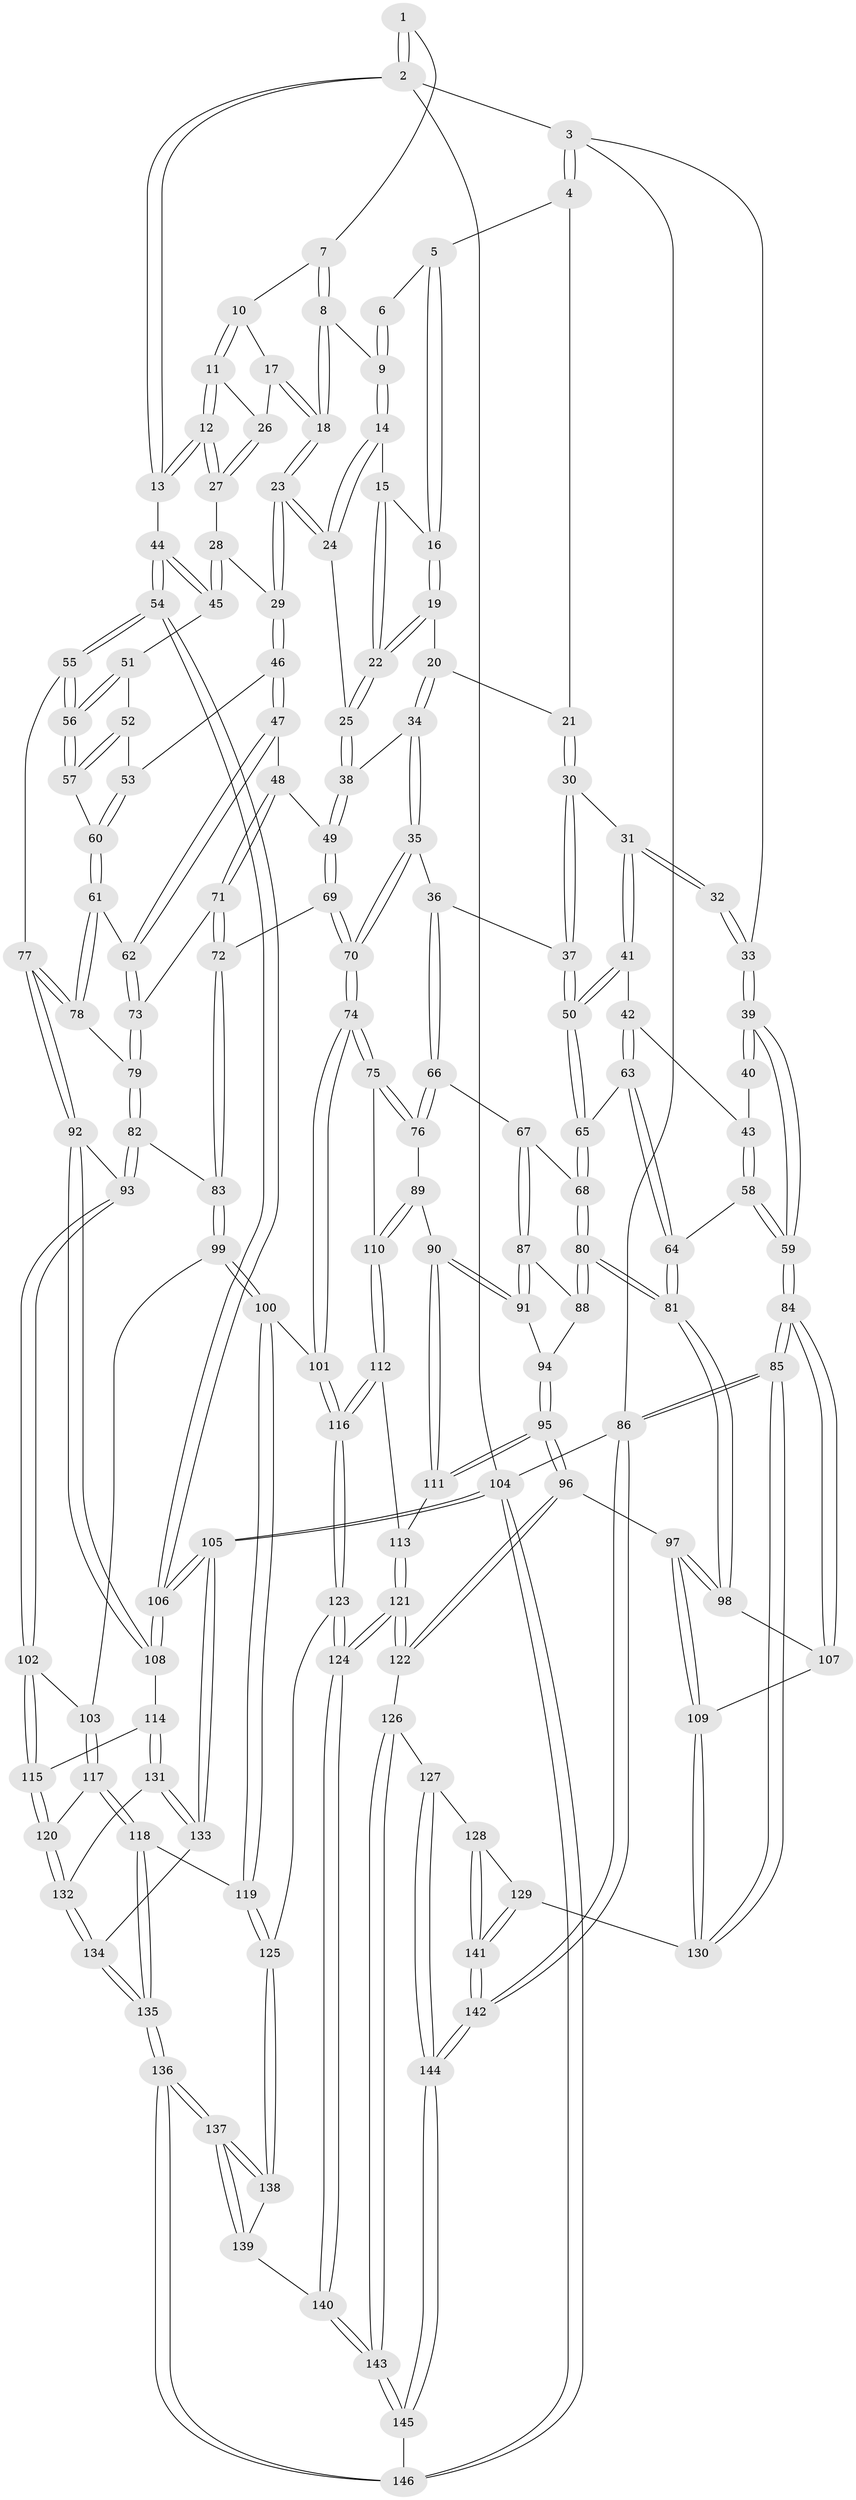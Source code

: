 // Generated by graph-tools (version 1.1) at 2025/27/03/09/25 03:27:16]
// undirected, 146 vertices, 362 edges
graph export_dot {
graph [start="1"]
  node [color=gray90,style=filled];
  1 [pos="+0.8453266527053624+0"];
  2 [pos="+1+0"];
  3 [pos="+0+0"];
  4 [pos="+0.21521043575826465+0"];
  5 [pos="+0.5397288366777355+0"];
  6 [pos="+0.7807619230447017+0"];
  7 [pos="+0.8766353414515784+0"];
  8 [pos="+0.8225630919540864+0.11035683372983099"];
  9 [pos="+0.7481040573640036+0.1065857993989393"];
  10 [pos="+0.9617819277489181+0.07370749368532015"];
  11 [pos="+1+0.1337112721681554"];
  12 [pos="+1+0.1621906914629851"];
  13 [pos="+1+0.160621842010043"];
  14 [pos="+0.7217188700445152+0.11439812478086443"];
  15 [pos="+0.7057799333761607+0.10772055641827345"];
  16 [pos="+0.5756265469273186+0.035576411846201424"];
  17 [pos="+0.8784536136546309+0.15295059179692433"];
  18 [pos="+0.8491830467881505+0.15382970166414117"];
  19 [pos="+0.5569567354878562+0.08684626784908105"];
  20 [pos="+0.5126440844102342+0.1453719118480682"];
  21 [pos="+0.29982943792997435+0.10984022119919586"];
  22 [pos="+0.6371617649375453+0.20784755917122874"];
  23 [pos="+0.8250616724059658+0.2682868572671118"];
  24 [pos="+0.7191975030172469+0.24709573690754094"];
  25 [pos="+0.6641577460370327+0.27314096577988556"];
  26 [pos="+0.9329944021592561+0.17115534957305711"];
  27 [pos="+0.928317705787185+0.28413158107603986"];
  28 [pos="+0.9235212254440399+0.2873304725237892"];
  29 [pos="+0.8299239448760631+0.2749222282318439"];
  30 [pos="+0.2890661355106179+0.21649576774110377"];
  31 [pos="+0.18782184768935117+0.2624953051396092"];
  32 [pos="+0.12361470236125754+0.2419891233206971"];
  33 [pos="+0+0"];
  34 [pos="+0.4798499466884392+0.3229853142805251"];
  35 [pos="+0.4576392055460633+0.33469219716931403"];
  36 [pos="+0.4176353889589508+0.3292263091280577"];
  37 [pos="+0.41363075783529724+0.32789919128405054"];
  38 [pos="+0.6113497328587068+0.33739590099184774"];
  39 [pos="+0+0.33060813832779334"];
  40 [pos="+0.07228346347511862+0.3230603693743097"];
  41 [pos="+0.18686122459790278+0.3503217027390801"];
  42 [pos="+0.1278089864546302+0.4123618806434755"];
  43 [pos="+0.07800275601147616+0.3970318563919094"];
  44 [pos="+1+0.3472291610761701"];
  45 [pos="+0.9456912086546906+0.3632994277986085"];
  46 [pos="+0.8125111596527582+0.3605647446769066"];
  47 [pos="+0.7076815166353857+0.4093262886928569"];
  48 [pos="+0.6457231950103552+0.38447601149979066"];
  49 [pos="+0.6456866027088253+0.3844494043563369"];
  50 [pos="+0.26450249329645803+0.4158680212369547"];
  51 [pos="+0.940473484199602+0.38124717682334"];
  52 [pos="+0.8764935498721602+0.4014939610960962"];
  53 [pos="+0.8418156989933936+0.40037155602764246"];
  54 [pos="+1+0.5388090019998995"];
  55 [pos="+0.9895042197628028+0.4893407873579455"];
  56 [pos="+0.9845169061307347+0.4836435152013979"];
  57 [pos="+0.9141379728739475+0.459053466246212"];
  58 [pos="+0+0.4339380505047892"];
  59 [pos="+0+0.39587089959487803"];
  60 [pos="+0.8353525172090773+0.46920182611436756"];
  61 [pos="+0.8263630531084333+0.48846988297622107"];
  62 [pos="+0.7324489201389478+0.45901065273420544"];
  63 [pos="+0.1408958026284605+0.4589411891245204"];
  64 [pos="+0.09645684848810716+0.5505370761827578"];
  65 [pos="+0.2517728809089999+0.4787843041422355"];
  66 [pos="+0.32195393322786725+0.5175412715564666"];
  67 [pos="+0.27122965302155655+0.5080670253600433"];
  68 [pos="+0.255644458337003+0.48829734029849364"];
  69 [pos="+0.5580029023565113+0.5416400856999087"];
  70 [pos="+0.4786240715642228+0.5666577753714223"];
  71 [pos="+0.6525688125617339+0.5219589165075129"];
  72 [pos="+0.6246917060672268+0.5494502147296745"];
  73 [pos="+0.7171890318333387+0.5179481088364296"];
  74 [pos="+0.47169101508995886+0.5794737506380507"];
  75 [pos="+0.4459837060836115+0.5845021492896305"];
  76 [pos="+0.351156754823216+0.538539322319035"];
  77 [pos="+0.8658824599674932+0.5682093936131183"];
  78 [pos="+0.8294259669809069+0.5010260698862281"];
  79 [pos="+0.730430300183053+0.5466648585054509"];
  80 [pos="+0.14096135210614924+0.5598343311506769"];
  81 [pos="+0.09694657477053238+0.5542675545942649"];
  82 [pos="+0.7327781254411808+0.5742617572077054"];
  83 [pos="+0.6538516624156386+0.5876558147734935"];
  84 [pos="+0+0.6836231816413378"];
  85 [pos="+0+0.7758413725984108"];
  86 [pos="+0+1"];
  87 [pos="+0.25484967105928247+0.5545220913644037"];
  88 [pos="+0.16080430537808021+0.5698802789243858"];
  89 [pos="+0.27249922097199863+0.6288190387528603"];
  90 [pos="+0.2545938782895761+0.6327789919536537"];
  91 [pos="+0.25371603332444714+0.6301689996913218"];
  92 [pos="+0.8601541634864441+0.5941722805977256"];
  93 [pos="+0.7746441258064137+0.6256570526981877"];
  94 [pos="+0.17644137428187356+0.5863868700714232"];
  95 [pos="+0.17801030114139546+0.7151742081048607"];
  96 [pos="+0.1777508397611559+0.7153269135348539"];
  97 [pos="+0.17747856183238783+0.7153292573202428"];
  98 [pos="+0.09537839491295735+0.5572421635716004"];
  99 [pos="+0.6449289251469575+0.6739115081656045"];
  100 [pos="+0.5346933852653555+0.6923115505170158"];
  101 [pos="+0.5346292556841566+0.6922594925712214"];
  102 [pos="+0.7479117047774023+0.676946227174517"];
  103 [pos="+0.7044683733064541+0.698711181541018"];
  104 [pos="+1+1"];
  105 [pos="+1+1"];
  106 [pos="+1+0.8274049065941856"];
  107 [pos="+0.0629011493318537+0.5846428944702831"];
  108 [pos="+0.95911206425755+0.7109098729666864"];
  109 [pos="+0.09235351790897392+0.7493630438442822"];
  110 [pos="+0.3980221073300647+0.6270138760327955"];
  111 [pos="+0.2363303610957074+0.6883374580703417"];
  112 [pos="+0.35947330734608585+0.7059529225828155"];
  113 [pos="+0.3016132568931172+0.724272904394813"];
  114 [pos="+0.830630221677828+0.750311018336795"];
  115 [pos="+0.8282490526669346+0.7493501169418332"];
  116 [pos="+0.40915428437509455+0.7682953633069836"];
  117 [pos="+0.6990470570079803+0.7745131218267963"];
  118 [pos="+0.560298907780818+0.810570801547717"];
  119 [pos="+0.5583660028057732+0.8087944406553427"];
  120 [pos="+0.7205578327657503+0.8099367580759921"];
  121 [pos="+0.30976819882318435+0.865598368136149"];
  122 [pos="+0.24803568441603058+0.8683686628676751"];
  123 [pos="+0.3978906910990902+0.8369002072084479"];
  124 [pos="+0.32088770876087597+0.8703998399987173"];
  125 [pos="+0.4454542273575064+0.8535663359664307"];
  126 [pos="+0.22748262267583888+0.8815492498870657"];
  127 [pos="+0.16768532720120052+0.9010735494824891"];
  128 [pos="+0.14222930822704627+0.8923001805432033"];
  129 [pos="+0.034682103022108855+0.8096003511400959"];
  130 [pos="+0.027519777693442077+0.801542391069245"];
  131 [pos="+0.8246662487322949+0.8417602356612024"];
  132 [pos="+0.7339809191441126+0.8705147289771512"];
  133 [pos="+1+0.9430445800234359"];
  134 [pos="+0.6981425089450239+0.9512714174145157"];
  135 [pos="+0.6434561178357308+1"];
  136 [pos="+0.6111465732801117+1"];
  137 [pos="+0.5225725859349997+1"];
  138 [pos="+0.4459361375228339+0.8550473281454177"];
  139 [pos="+0.4203161879720338+0.9517763974210554"];
  140 [pos="+0.3413469170710469+0.940071372339548"];
  141 [pos="+0.05271662390366197+1"];
  142 [pos="+0+1"];
  143 [pos="+0.29889059022731+1"];
  144 [pos="+0.16557677199377746+1"];
  145 [pos="+0.29828505623975393+1"];
  146 [pos="+0.6069463730402138+1"];
  1 -- 2;
  1 -- 2;
  1 -- 7;
  2 -- 3;
  2 -- 13;
  2 -- 13;
  2 -- 104;
  3 -- 4;
  3 -- 4;
  3 -- 33;
  3 -- 86;
  4 -- 5;
  4 -- 21;
  5 -- 6;
  5 -- 16;
  5 -- 16;
  6 -- 9;
  6 -- 9;
  7 -- 8;
  7 -- 8;
  7 -- 10;
  8 -- 9;
  8 -- 18;
  8 -- 18;
  9 -- 14;
  9 -- 14;
  10 -- 11;
  10 -- 11;
  10 -- 17;
  11 -- 12;
  11 -- 12;
  11 -- 26;
  12 -- 13;
  12 -- 13;
  12 -- 27;
  12 -- 27;
  13 -- 44;
  14 -- 15;
  14 -- 24;
  14 -- 24;
  15 -- 16;
  15 -- 22;
  15 -- 22;
  16 -- 19;
  16 -- 19;
  17 -- 18;
  17 -- 18;
  17 -- 26;
  18 -- 23;
  18 -- 23;
  19 -- 20;
  19 -- 22;
  19 -- 22;
  20 -- 21;
  20 -- 34;
  20 -- 34;
  21 -- 30;
  21 -- 30;
  22 -- 25;
  22 -- 25;
  23 -- 24;
  23 -- 24;
  23 -- 29;
  23 -- 29;
  24 -- 25;
  25 -- 38;
  25 -- 38;
  26 -- 27;
  26 -- 27;
  27 -- 28;
  28 -- 29;
  28 -- 45;
  28 -- 45;
  29 -- 46;
  29 -- 46;
  30 -- 31;
  30 -- 37;
  30 -- 37;
  31 -- 32;
  31 -- 32;
  31 -- 41;
  31 -- 41;
  32 -- 33;
  32 -- 33;
  33 -- 39;
  33 -- 39;
  34 -- 35;
  34 -- 35;
  34 -- 38;
  35 -- 36;
  35 -- 70;
  35 -- 70;
  36 -- 37;
  36 -- 66;
  36 -- 66;
  37 -- 50;
  37 -- 50;
  38 -- 49;
  38 -- 49;
  39 -- 40;
  39 -- 40;
  39 -- 59;
  39 -- 59;
  40 -- 43;
  41 -- 42;
  41 -- 50;
  41 -- 50;
  42 -- 43;
  42 -- 63;
  42 -- 63;
  43 -- 58;
  43 -- 58;
  44 -- 45;
  44 -- 45;
  44 -- 54;
  44 -- 54;
  45 -- 51;
  46 -- 47;
  46 -- 47;
  46 -- 53;
  47 -- 48;
  47 -- 62;
  47 -- 62;
  48 -- 49;
  48 -- 71;
  48 -- 71;
  49 -- 69;
  49 -- 69;
  50 -- 65;
  50 -- 65;
  51 -- 52;
  51 -- 56;
  51 -- 56;
  52 -- 53;
  52 -- 57;
  52 -- 57;
  53 -- 60;
  53 -- 60;
  54 -- 55;
  54 -- 55;
  54 -- 106;
  54 -- 106;
  55 -- 56;
  55 -- 56;
  55 -- 77;
  56 -- 57;
  56 -- 57;
  57 -- 60;
  58 -- 59;
  58 -- 59;
  58 -- 64;
  59 -- 84;
  59 -- 84;
  60 -- 61;
  60 -- 61;
  61 -- 62;
  61 -- 78;
  61 -- 78;
  62 -- 73;
  62 -- 73;
  63 -- 64;
  63 -- 64;
  63 -- 65;
  64 -- 81;
  64 -- 81;
  65 -- 68;
  65 -- 68;
  66 -- 67;
  66 -- 76;
  66 -- 76;
  67 -- 68;
  67 -- 87;
  67 -- 87;
  68 -- 80;
  68 -- 80;
  69 -- 70;
  69 -- 70;
  69 -- 72;
  70 -- 74;
  70 -- 74;
  71 -- 72;
  71 -- 72;
  71 -- 73;
  72 -- 83;
  72 -- 83;
  73 -- 79;
  73 -- 79;
  74 -- 75;
  74 -- 75;
  74 -- 101;
  74 -- 101;
  75 -- 76;
  75 -- 76;
  75 -- 110;
  76 -- 89;
  77 -- 78;
  77 -- 78;
  77 -- 92;
  77 -- 92;
  78 -- 79;
  79 -- 82;
  79 -- 82;
  80 -- 81;
  80 -- 81;
  80 -- 88;
  80 -- 88;
  81 -- 98;
  81 -- 98;
  82 -- 83;
  82 -- 93;
  82 -- 93;
  83 -- 99;
  83 -- 99;
  84 -- 85;
  84 -- 85;
  84 -- 107;
  84 -- 107;
  85 -- 86;
  85 -- 86;
  85 -- 130;
  85 -- 130;
  86 -- 142;
  86 -- 142;
  86 -- 104;
  87 -- 88;
  87 -- 91;
  87 -- 91;
  88 -- 94;
  89 -- 90;
  89 -- 110;
  89 -- 110;
  90 -- 91;
  90 -- 91;
  90 -- 111;
  90 -- 111;
  91 -- 94;
  92 -- 93;
  92 -- 108;
  92 -- 108;
  93 -- 102;
  93 -- 102;
  94 -- 95;
  94 -- 95;
  95 -- 96;
  95 -- 96;
  95 -- 111;
  95 -- 111;
  96 -- 97;
  96 -- 122;
  96 -- 122;
  97 -- 98;
  97 -- 98;
  97 -- 109;
  97 -- 109;
  98 -- 107;
  99 -- 100;
  99 -- 100;
  99 -- 103;
  100 -- 101;
  100 -- 119;
  100 -- 119;
  101 -- 116;
  101 -- 116;
  102 -- 103;
  102 -- 115;
  102 -- 115;
  103 -- 117;
  103 -- 117;
  104 -- 105;
  104 -- 105;
  104 -- 146;
  104 -- 146;
  105 -- 106;
  105 -- 106;
  105 -- 133;
  105 -- 133;
  106 -- 108;
  106 -- 108;
  107 -- 109;
  108 -- 114;
  109 -- 130;
  109 -- 130;
  110 -- 112;
  110 -- 112;
  111 -- 113;
  112 -- 113;
  112 -- 116;
  112 -- 116;
  113 -- 121;
  113 -- 121;
  114 -- 115;
  114 -- 131;
  114 -- 131;
  115 -- 120;
  115 -- 120;
  116 -- 123;
  116 -- 123;
  117 -- 118;
  117 -- 118;
  117 -- 120;
  118 -- 119;
  118 -- 135;
  118 -- 135;
  119 -- 125;
  119 -- 125;
  120 -- 132;
  120 -- 132;
  121 -- 122;
  121 -- 122;
  121 -- 124;
  121 -- 124;
  122 -- 126;
  123 -- 124;
  123 -- 124;
  123 -- 125;
  124 -- 140;
  124 -- 140;
  125 -- 138;
  125 -- 138;
  126 -- 127;
  126 -- 143;
  126 -- 143;
  127 -- 128;
  127 -- 144;
  127 -- 144;
  128 -- 129;
  128 -- 141;
  128 -- 141;
  129 -- 130;
  129 -- 141;
  129 -- 141;
  131 -- 132;
  131 -- 133;
  131 -- 133;
  132 -- 134;
  132 -- 134;
  133 -- 134;
  134 -- 135;
  134 -- 135;
  135 -- 136;
  135 -- 136;
  136 -- 137;
  136 -- 137;
  136 -- 146;
  136 -- 146;
  137 -- 138;
  137 -- 138;
  137 -- 139;
  137 -- 139;
  138 -- 139;
  139 -- 140;
  140 -- 143;
  140 -- 143;
  141 -- 142;
  141 -- 142;
  142 -- 144;
  142 -- 144;
  143 -- 145;
  143 -- 145;
  144 -- 145;
  144 -- 145;
  145 -- 146;
}
